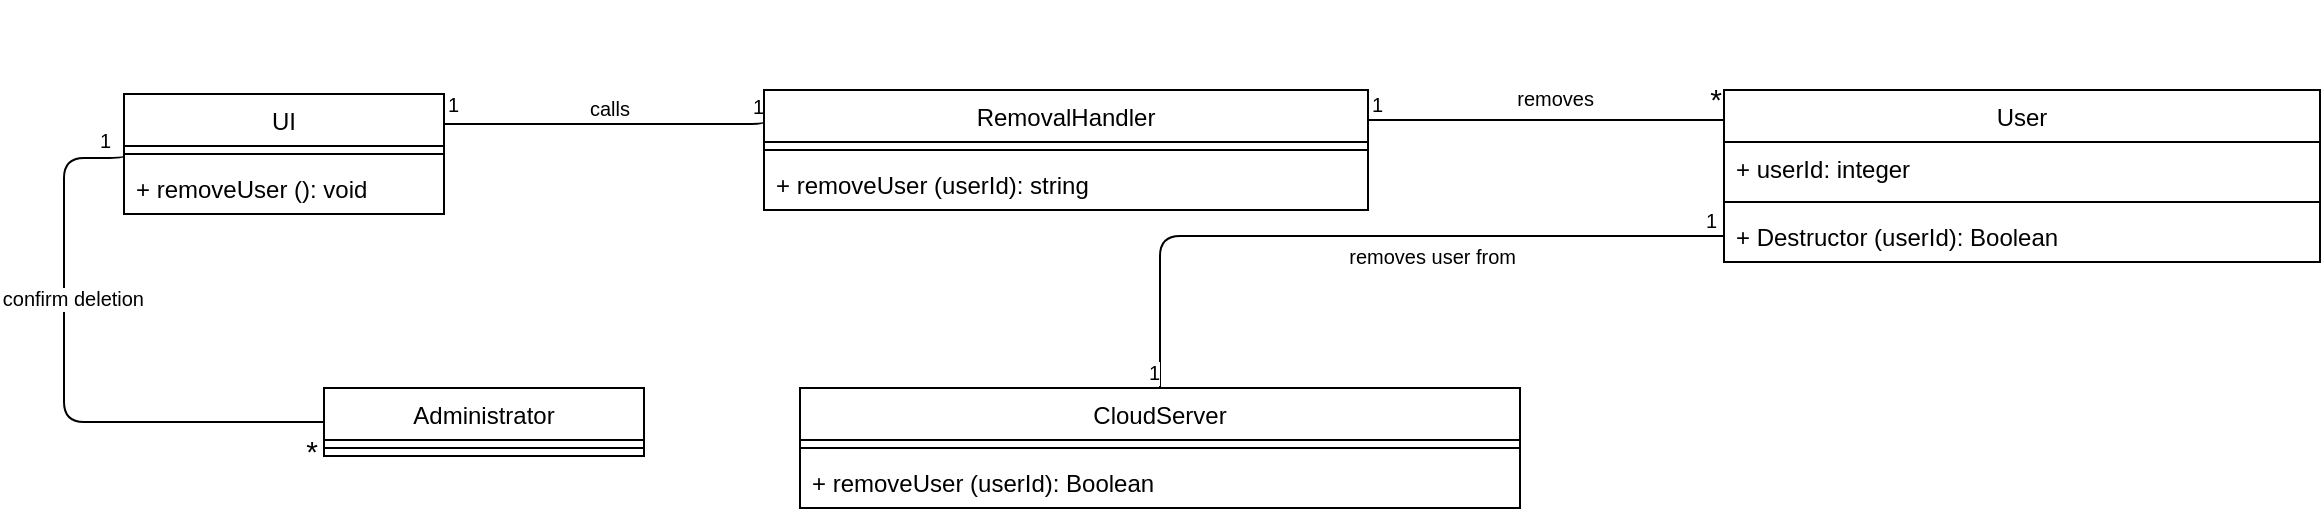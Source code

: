 <mxfile version="10.6.9" type="google"><diagram id="0LD_k_8aO1IoXayazpCh" name="Page-1"><mxGraphModel dx="840" dy="452" grid="1" gridSize="10" guides="1" tooltips="1" connect="1" arrows="1" fold="1" page="1" pageScale="1" pageWidth="850" pageHeight="1100" math="0" shadow="0"><root><mxCell id="0"/><mxCell id="1" parent="0"/><mxCell id="GwSRURgTC3wrqzQ1hmzm-1" value="" style="endArrow=none;html=1;edgeStyle=orthogonalEdgeStyle;entryX=0;entryY=0.5;entryDx=0;entryDy=0;exitX=0;exitY=0.5;exitDx=0;exitDy=0;" parent="1" source="GwSRURgTC3wrqzQ1hmzm-22" target="GwSRURgTC3wrqzQ1hmzm-12" edge="1"><mxGeometry relative="1" as="geometry"><mxPoint x="170.333" y="336.889" as="sourcePoint"/><mxPoint x="280" y="247" as="targetPoint"/><Array as="points"><mxPoint x="100" y="385"/><mxPoint x="100" y="253"/></Array></mxGeometry></mxCell><mxCell id="GwSRURgTC3wrqzQ1hmzm-2" value="confirm deletion" style="resizable=0;html=1;align=right;verticalAlign=bottom;labelBackgroundColor=#ffffff;fontSize=10;" parent="GwSRURgTC3wrqzQ1hmzm-1" connectable="0" vertex="1"><mxGeometry x="1" relative="1" as="geometry"><mxPoint x="10" y="80" as="offset"/></mxGeometry></mxCell><mxCell id="GwSRURgTC3wrqzQ1hmzm-3" value="&lt;font style=&quot;font-size: 15px&quot;&gt;*&lt;/font&gt;" style="resizable=0;html=1;align=right;verticalAlign=bottom;labelBackgroundColor=#ffffff;fontSize=10;" parent="1" connectable="0" vertex="1"><mxGeometry x="240" y="346" as="geometry"><mxPoint x="-13" y="64" as="offset"/></mxGeometry></mxCell><mxCell id="GwSRURgTC3wrqzQ1hmzm-4" value="" style="endArrow=none;html=1;edgeStyle=orthogonalEdgeStyle;exitX=1;exitY=0.25;exitDx=0;exitDy=0;entryX=0;entryY=0.25;entryDx=0;entryDy=0;" parent="1" source="GwSRURgTC3wrqzQ1hmzm-12" target="GwSRURgTC3wrqzQ1hmzm-15" edge="1"><mxGeometry relative="1" as="geometry"><mxPoint x="648.0" y="246.429" as="sourcePoint"/><mxPoint x="708.333" y="251.222" as="targetPoint"/><Array as="points"><mxPoint x="450" y="236"/><mxPoint x="450" y="236"/></Array></mxGeometry></mxCell><mxCell id="GwSRURgTC3wrqzQ1hmzm-5" value="1" style="resizable=0;html=1;align=left;verticalAlign=bottom;labelBackgroundColor=#ffffff;fontSize=10;" parent="GwSRURgTC3wrqzQ1hmzm-4" connectable="0" vertex="1"><mxGeometry x="-1" relative="1" as="geometry"><mxPoint y="-2" as="offset"/></mxGeometry></mxCell><mxCell id="GwSRURgTC3wrqzQ1hmzm-6" value="1" style="resizable=0;html=1;align=right;verticalAlign=bottom;labelBackgroundColor=#ffffff;fontSize=10;" parent="GwSRURgTC3wrqzQ1hmzm-4" connectable="0" vertex="1"><mxGeometry x="1" relative="1" as="geometry"><mxPoint y="1" as="offset"/></mxGeometry></mxCell><mxCell id="GwSRURgTC3wrqzQ1hmzm-7" value="calls" style="resizable=0;html=1;align=right;verticalAlign=bottom;labelBackgroundColor=#ffffff;fontSize=10;" parent="1" connectable="0" vertex="1"><mxGeometry x="393" y="180" as="geometry"><mxPoint x="-10" y="56" as="offset"/></mxGeometry></mxCell><mxCell id="GwSRURgTC3wrqzQ1hmzm-8" value="" style="endArrow=none;html=1;edgeStyle=orthogonalEdgeStyle;entryX=0.5;entryY=0;entryDx=0;entryDy=0;exitX=0;exitY=0.5;exitDx=0;exitDy=0;" parent="1" source="GwSRURgTC3wrqzQ1hmzm-29" target="GwSRURgTC3wrqzQ1hmzm-18" edge="1"><mxGeometry relative="1" as="geometry"><mxPoint x="668" y="291" as="sourcePoint"/><mxPoint x="778" y="378.5" as="targetPoint"/></mxGeometry></mxCell><mxCell id="GwSRURgTC3wrqzQ1hmzm-9" value="1" style="resizable=0;html=1;align=left;verticalAlign=bottom;labelBackgroundColor=#ffffff;fontSize=10;" parent="GwSRURgTC3wrqzQ1hmzm-8" connectable="0" vertex="1"><mxGeometry x="-1" relative="1" as="geometry"><mxPoint x="-11" as="offset"/></mxGeometry></mxCell><mxCell id="GwSRURgTC3wrqzQ1hmzm-10" value="&lt;font style=&quot;font-size: 10px&quot;&gt;1&lt;/font&gt;" style="resizable=0;html=1;align=right;verticalAlign=bottom;labelBackgroundColor=#ffffff;fontSize=10;" parent="GwSRURgTC3wrqzQ1hmzm-8" connectable="0" vertex="1"><mxGeometry x="1" relative="1" as="geometry"/></mxCell><mxCell id="GwSRURgTC3wrqzQ1hmzm-11" value="removes user from" style="resizable=0;html=1;align=right;verticalAlign=bottom;labelBackgroundColor=#ffffff;fontSize=10;" parent="1" connectable="0" vertex="1"><mxGeometry x="836" y="254" as="geometry"><mxPoint x="-10" y="56" as="offset"/></mxGeometry></mxCell><mxCell id="GwSRURgTC3wrqzQ1hmzm-12" value="UI" style="swimlane;fontStyle=0;align=center;verticalAlign=top;childLayout=stackLayout;horizontal=1;startSize=26;horizontalStack=0;resizeParent=1;resizeParentMax=0;resizeLast=0;collapsible=1;marginBottom=0;" parent="1" vertex="1"><mxGeometry x="130" y="221" width="160" height="60" as="geometry"/></mxCell><mxCell id="GwSRURgTC3wrqzQ1hmzm-13" value="" style="line;strokeWidth=1;fillColor=none;align=left;verticalAlign=middle;spacingTop=-1;spacingLeft=3;spacingRight=3;rotatable=0;labelPosition=right;points=[];portConstraint=eastwest;" parent="GwSRURgTC3wrqzQ1hmzm-12" vertex="1"><mxGeometry y="26" width="160" height="8" as="geometry"/></mxCell><mxCell id="GwSRURgTC3wrqzQ1hmzm-14" value="+ removeUser (): void" style="text;strokeColor=none;fillColor=none;align=left;verticalAlign=top;spacingLeft=4;spacingRight=4;overflow=hidden;rotatable=0;points=[[0,0.5],[1,0.5]];portConstraint=eastwest;" parent="GwSRURgTC3wrqzQ1hmzm-12" vertex="1"><mxGeometry y="34" width="160" height="26" as="geometry"/></mxCell><mxCell id="GwSRURgTC3wrqzQ1hmzm-15" value="RemovalHandler" style="swimlane;fontStyle=0;align=center;verticalAlign=top;childLayout=stackLayout;horizontal=1;startSize=26;horizontalStack=0;resizeParent=1;resizeParentMax=0;resizeLast=0;collapsible=1;marginBottom=0;" parent="1" vertex="1"><mxGeometry x="450" y="219" width="302" height="60" as="geometry"/></mxCell><mxCell id="GwSRURgTC3wrqzQ1hmzm-16" value="" style="line;strokeWidth=1;fillColor=none;align=left;verticalAlign=middle;spacingTop=-1;spacingLeft=3;spacingRight=3;rotatable=0;labelPosition=right;points=[];portConstraint=eastwest;" parent="GwSRURgTC3wrqzQ1hmzm-15" vertex="1"><mxGeometry y="26" width="302" height="8" as="geometry"/></mxCell><mxCell id="GwSRURgTC3wrqzQ1hmzm-17" value="+ removeUser (userId): string" style="text;strokeColor=none;fillColor=none;align=left;verticalAlign=top;spacingLeft=4;spacingRight=4;overflow=hidden;rotatable=0;points=[[0,0.5],[1,0.5]];portConstraint=eastwest;" parent="GwSRURgTC3wrqzQ1hmzm-15" vertex="1"><mxGeometry y="34" width="302" height="26" as="geometry"/></mxCell><mxCell id="GwSRURgTC3wrqzQ1hmzm-18" value="CloudServer" style="swimlane;fontStyle=0;align=center;verticalAlign=top;childLayout=stackLayout;horizontal=1;startSize=26;horizontalStack=0;resizeParent=1;resizeParentMax=0;resizeLast=0;collapsible=1;marginBottom=0;" parent="1" vertex="1"><mxGeometry x="468" y="368" width="360" height="60" as="geometry"/></mxCell><mxCell id="GwSRURgTC3wrqzQ1hmzm-19" value="" style="line;strokeWidth=1;fillColor=none;align=left;verticalAlign=middle;spacingTop=-1;spacingLeft=3;spacingRight=3;rotatable=0;labelPosition=right;points=[];portConstraint=eastwest;" parent="GwSRURgTC3wrqzQ1hmzm-18" vertex="1"><mxGeometry y="26" width="360" height="8" as="geometry"/></mxCell><mxCell id="GwSRURgTC3wrqzQ1hmzm-20" value="+ removeUser (userId): Boolean" style="text;strokeColor=none;fillColor=none;align=left;verticalAlign=top;spacingLeft=4;spacingRight=4;overflow=hidden;rotatable=0;points=[[0,0.5],[1,0.5]];portConstraint=eastwest;" parent="GwSRURgTC3wrqzQ1hmzm-18" vertex="1"><mxGeometry y="34" width="360" height="26" as="geometry"/></mxCell><mxCell id="GwSRURgTC3wrqzQ1hmzm-21" value="1" style="resizable=0;html=1;align=left;verticalAlign=bottom;labelBackgroundColor=#ffffff;fontSize=10;" parent="1" connectable="0" vertex="1"><mxGeometry x="444" y="264" as="geometry"><mxPoint x="-328" y="-12" as="offset"/></mxGeometry></mxCell><mxCell id="GwSRURgTC3wrqzQ1hmzm-22" value="Administrator" style="swimlane;fontStyle=0;align=center;verticalAlign=top;childLayout=stackLayout;horizontal=1;startSize=26;horizontalStack=0;resizeParent=1;resizeParentMax=0;resizeLast=0;collapsible=1;marginBottom=0;" parent="1" vertex="1"><mxGeometry x="230" y="368" width="160" height="34" as="geometry"/></mxCell><mxCell id="GwSRURgTC3wrqzQ1hmzm-23" value="" style="line;strokeWidth=1;fillColor=none;align=left;verticalAlign=middle;spacingTop=-1;spacingLeft=3;spacingRight=3;rotatable=0;labelPosition=right;points=[];portConstraint=eastwest;" parent="GwSRURgTC3wrqzQ1hmzm-22" vertex="1"><mxGeometry y="26" width="160" height="8" as="geometry"/></mxCell><mxCell id="GwSRURgTC3wrqzQ1hmzm-24" value="User" style="swimlane;fontStyle=0;align=center;verticalAlign=top;childLayout=stackLayout;horizontal=1;startSize=26;horizontalStack=0;resizeParent=1;resizeParentMax=0;resizeLast=0;collapsible=1;marginBottom=0;" parent="1" vertex="1"><mxGeometry x="930" y="219" width="298" height="86" as="geometry"/></mxCell><mxCell id="GwSRURgTC3wrqzQ1hmzm-25" value="+ userId: integer" style="text;strokeColor=none;fillColor=none;align=left;verticalAlign=top;spacingLeft=4;spacingRight=4;overflow=hidden;rotatable=0;points=[[0,0.5],[1,0.5]];portConstraint=eastwest;" parent="GwSRURgTC3wrqzQ1hmzm-24" vertex="1"><mxGeometry y="26" width="298" height="26" as="geometry"/></mxCell><mxCell id="GwSRURgTC3wrqzQ1hmzm-28" value="" style="line;strokeWidth=1;fillColor=none;align=left;verticalAlign=middle;spacingTop=-1;spacingLeft=3;spacingRight=3;rotatable=0;labelPosition=right;points=[];portConstraint=eastwest;" parent="GwSRURgTC3wrqzQ1hmzm-24" vertex="1"><mxGeometry y="52" width="298" height="8" as="geometry"/></mxCell><mxCell id="GwSRURgTC3wrqzQ1hmzm-29" value="+ Destructor (userId): Boolean" style="text;strokeColor=none;fillColor=none;align=left;verticalAlign=top;spacingLeft=4;spacingRight=4;overflow=hidden;rotatable=0;points=[[0,0.5],[1,0.5]];portConstraint=eastwest;" parent="GwSRURgTC3wrqzQ1hmzm-24" vertex="1"><mxGeometry y="60" width="298" height="26" as="geometry"/></mxCell><mxCell id="GwSRURgTC3wrqzQ1hmzm-30" value="" style="endArrow=none;html=1;edgeStyle=orthogonalEdgeStyle;exitX=1;exitY=0.25;exitDx=0;exitDy=0;" parent="1" source="GwSRURgTC3wrqzQ1hmzm-15" edge="1"><mxGeometry relative="1" as="geometry"><mxPoint x="1210" y="232" as="sourcePoint"/><mxPoint x="930" y="234" as="targetPoint"/></mxGeometry></mxCell><mxCell id="GwSRURgTC3wrqzQ1hmzm-31" value="1" style="resizable=0;html=1;align=left;verticalAlign=bottom;labelBackgroundColor=#ffffff;fontSize=10;" parent="GwSRURgTC3wrqzQ1hmzm-30" connectable="0" vertex="1"><mxGeometry x="-1" relative="1" as="geometry"><mxPoint as="offset"/></mxGeometry></mxCell><mxCell id="GwSRURgTC3wrqzQ1hmzm-32" value="&lt;font style=&quot;font-size: 15px&quot;&gt;*&lt;/font&gt;" style="resizable=0;html=1;align=right;verticalAlign=bottom;labelBackgroundColor=#ffffff;fontSize=10;" parent="GwSRURgTC3wrqzQ1hmzm-30" connectable="0" vertex="1"><mxGeometry x="1" relative="1" as="geometry"/></mxCell><mxCell id="GwSRURgTC3wrqzQ1hmzm-33" value="removes" style="resizable=0;html=1;align=right;verticalAlign=bottom;labelBackgroundColor=#ffffff;fontSize=10;" parent="1" connectable="0" vertex="1"><mxGeometry x="875" y="175" as="geometry"><mxPoint x="-10" y="56" as="offset"/></mxGeometry></mxCell></root></mxGraphModel></diagram></mxfile>